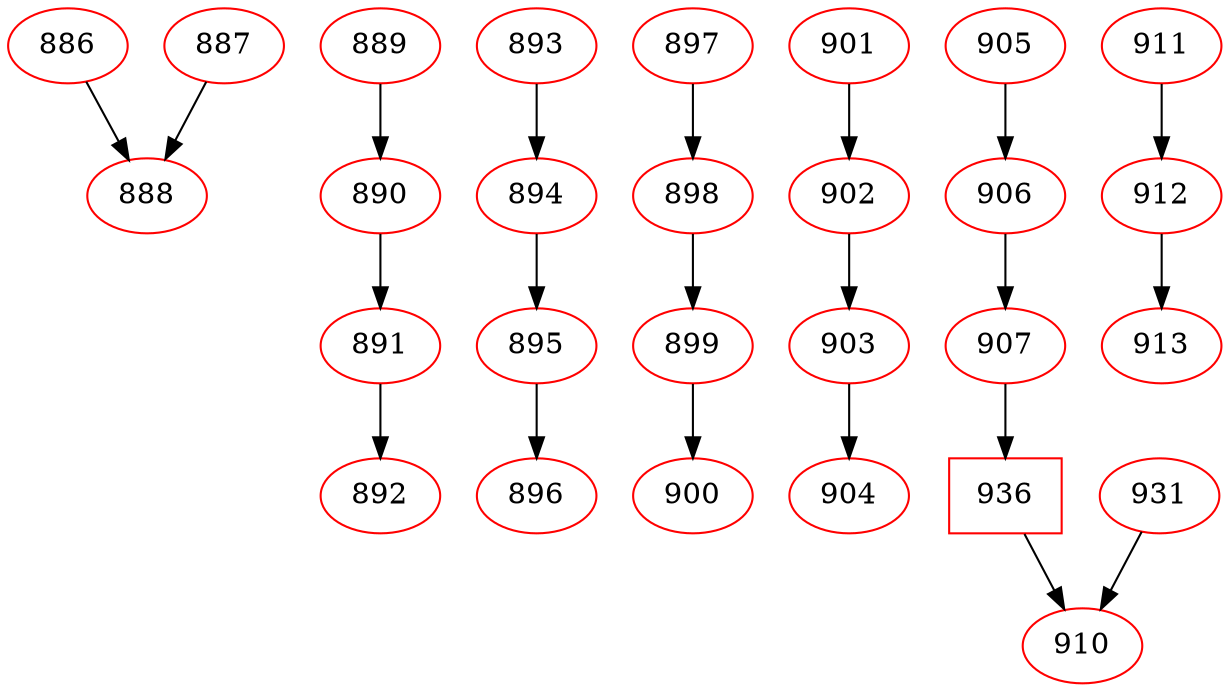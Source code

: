 digraph ACHNG { 
{
886 [color=red ];

887 [color=red ];

888 [color=red ];

889 [color=red ];

890 [color=red ];

891 [color=red ];

892 [color=red ];

893 [color=red ];

894 [color=red ];

895 [color=red ];

896 [color=red ];

897 [color=red ];

898 [color=red ];

899 [color=red ];

900 [color=red ];

901 [color=red ];

902 [color=red ];

903 [color=red ];

904 [color=red ];

905 [color=red ];

906 [color=red ];

907 [color=red ];

910 [color=red ];

911 [color=red ];

912 [color=red ];

913 [color=red ];

931 [color=red ];

936 [color=red ];

936 [shape=box ];
886 -> 888
887 -> 888
889 -> 890
890 -> 891
891 -> 892
893 -> 894
894 -> 895
895 -> 896
897 -> 898
898 -> 899
899 -> 900
901 -> 902
902 -> 903
903 -> 904
905 -> 906
906 -> 907
931 -> 910
911 -> 912
912 -> 913
907 -> 936
936 -> 910

}

}
